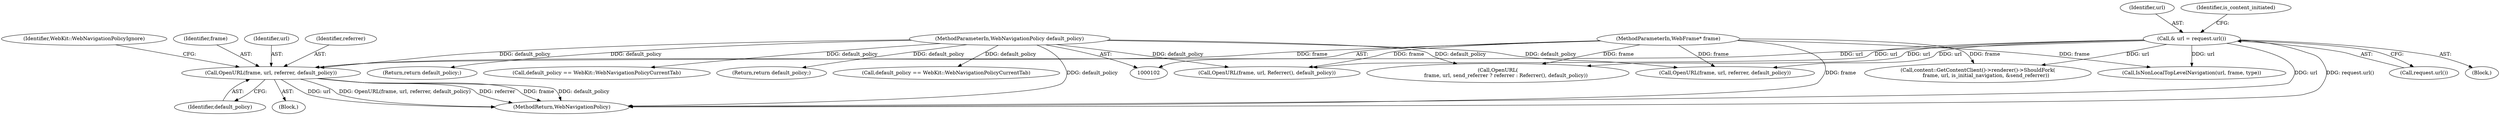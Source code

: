 digraph "0_Chrome_744c2a2d90c3c9a33c818e1ea4b7ccb5010663a0_12@pointer" {
"1000157" [label="(Call,OpenURL(frame, url, referrer, default_policy))"];
"1000103" [label="(MethodParameterIn,WebFrame* frame)"];
"1000123" [label="(Call,& url = request.url())"];
"1000107" [label="(MethodParameterIn,WebNavigationPolicy default_policy)"];
"1000161" [label="(Identifier,default_policy)"];
"1000125" [label="(Call,request.url())"];
"1000311" [label="(Return,return default_policy;)"];
"1000257" [label="(Call,OpenURL(\n          frame, url, send_referrer ? referrer : Referrer(), default_policy))"];
"1000159" [label="(Identifier,url)"];
"1000160" [label="(Identifier,referrer)"];
"1000155" [label="(Block,)"];
"1000163" [label="(Identifier,WebKit::WebNavigationPolicyIgnore)"];
"1000194" [label="(Call,OpenURL(frame, url, referrer, default_policy))"];
"1000157" [label="(Call,OpenURL(frame, url, referrer, default_policy))"];
"1000123" [label="(Call,& url = request.url())"];
"1000304" [label="(Call,OpenURL(frame, url, Referrer(), default_policy))"];
"1000158" [label="(Identifier,frame)"];
"1000295" [label="(Call,default_policy == WebKit::WebNavigationPolicyCurrentTab)"];
"1000103" [label="(MethodParameterIn,WebFrame* frame)"];
"1000109" [label="(Block,)"];
"1000124" [label="(Identifier,url)"];
"1000120" [label="(Return,return default_policy;)"];
"1000313" [label="(MethodReturn,WebNavigationPolicy)"];
"1000208" [label="(Call,default_policy == WebKit::WebNavigationPolicyCurrentTab)"];
"1000128" [label="(Identifier,is_content_initiated)"];
"1000247" [label="(Call,content::GetContentClient()->renderer()->ShouldFork(\n          frame, url, is_initial_navigation, &send_referrer))"];
"1000107" [label="(MethodParameterIn,WebNavigationPolicy default_policy)"];
"1000174" [label="(Call,IsNonLocalTopLevelNavigation(url, frame, type))"];
"1000157" -> "1000155"  [label="AST: "];
"1000157" -> "1000161"  [label="CFG: "];
"1000158" -> "1000157"  [label="AST: "];
"1000159" -> "1000157"  [label="AST: "];
"1000160" -> "1000157"  [label="AST: "];
"1000161" -> "1000157"  [label="AST: "];
"1000163" -> "1000157"  [label="CFG: "];
"1000157" -> "1000313"  [label="DDG: url"];
"1000157" -> "1000313"  [label="DDG: OpenURL(frame, url, referrer, default_policy)"];
"1000157" -> "1000313"  [label="DDG: referrer"];
"1000157" -> "1000313"  [label="DDG: frame"];
"1000157" -> "1000313"  [label="DDG: default_policy"];
"1000103" -> "1000157"  [label="DDG: frame"];
"1000123" -> "1000157"  [label="DDG: url"];
"1000107" -> "1000157"  [label="DDG: default_policy"];
"1000103" -> "1000102"  [label="AST: "];
"1000103" -> "1000313"  [label="DDG: frame"];
"1000103" -> "1000174"  [label="DDG: frame"];
"1000103" -> "1000194"  [label="DDG: frame"];
"1000103" -> "1000247"  [label="DDG: frame"];
"1000103" -> "1000257"  [label="DDG: frame"];
"1000103" -> "1000304"  [label="DDG: frame"];
"1000123" -> "1000109"  [label="AST: "];
"1000123" -> "1000125"  [label="CFG: "];
"1000124" -> "1000123"  [label="AST: "];
"1000125" -> "1000123"  [label="AST: "];
"1000128" -> "1000123"  [label="CFG: "];
"1000123" -> "1000313"  [label="DDG: request.url()"];
"1000123" -> "1000313"  [label="DDG: url"];
"1000123" -> "1000174"  [label="DDG: url"];
"1000123" -> "1000194"  [label="DDG: url"];
"1000123" -> "1000247"  [label="DDG: url"];
"1000123" -> "1000257"  [label="DDG: url"];
"1000123" -> "1000304"  [label="DDG: url"];
"1000107" -> "1000102"  [label="AST: "];
"1000107" -> "1000313"  [label="DDG: default_policy"];
"1000107" -> "1000120"  [label="DDG: default_policy"];
"1000107" -> "1000194"  [label="DDG: default_policy"];
"1000107" -> "1000208"  [label="DDG: default_policy"];
"1000107" -> "1000257"  [label="DDG: default_policy"];
"1000107" -> "1000295"  [label="DDG: default_policy"];
"1000107" -> "1000304"  [label="DDG: default_policy"];
"1000107" -> "1000311"  [label="DDG: default_policy"];
}
